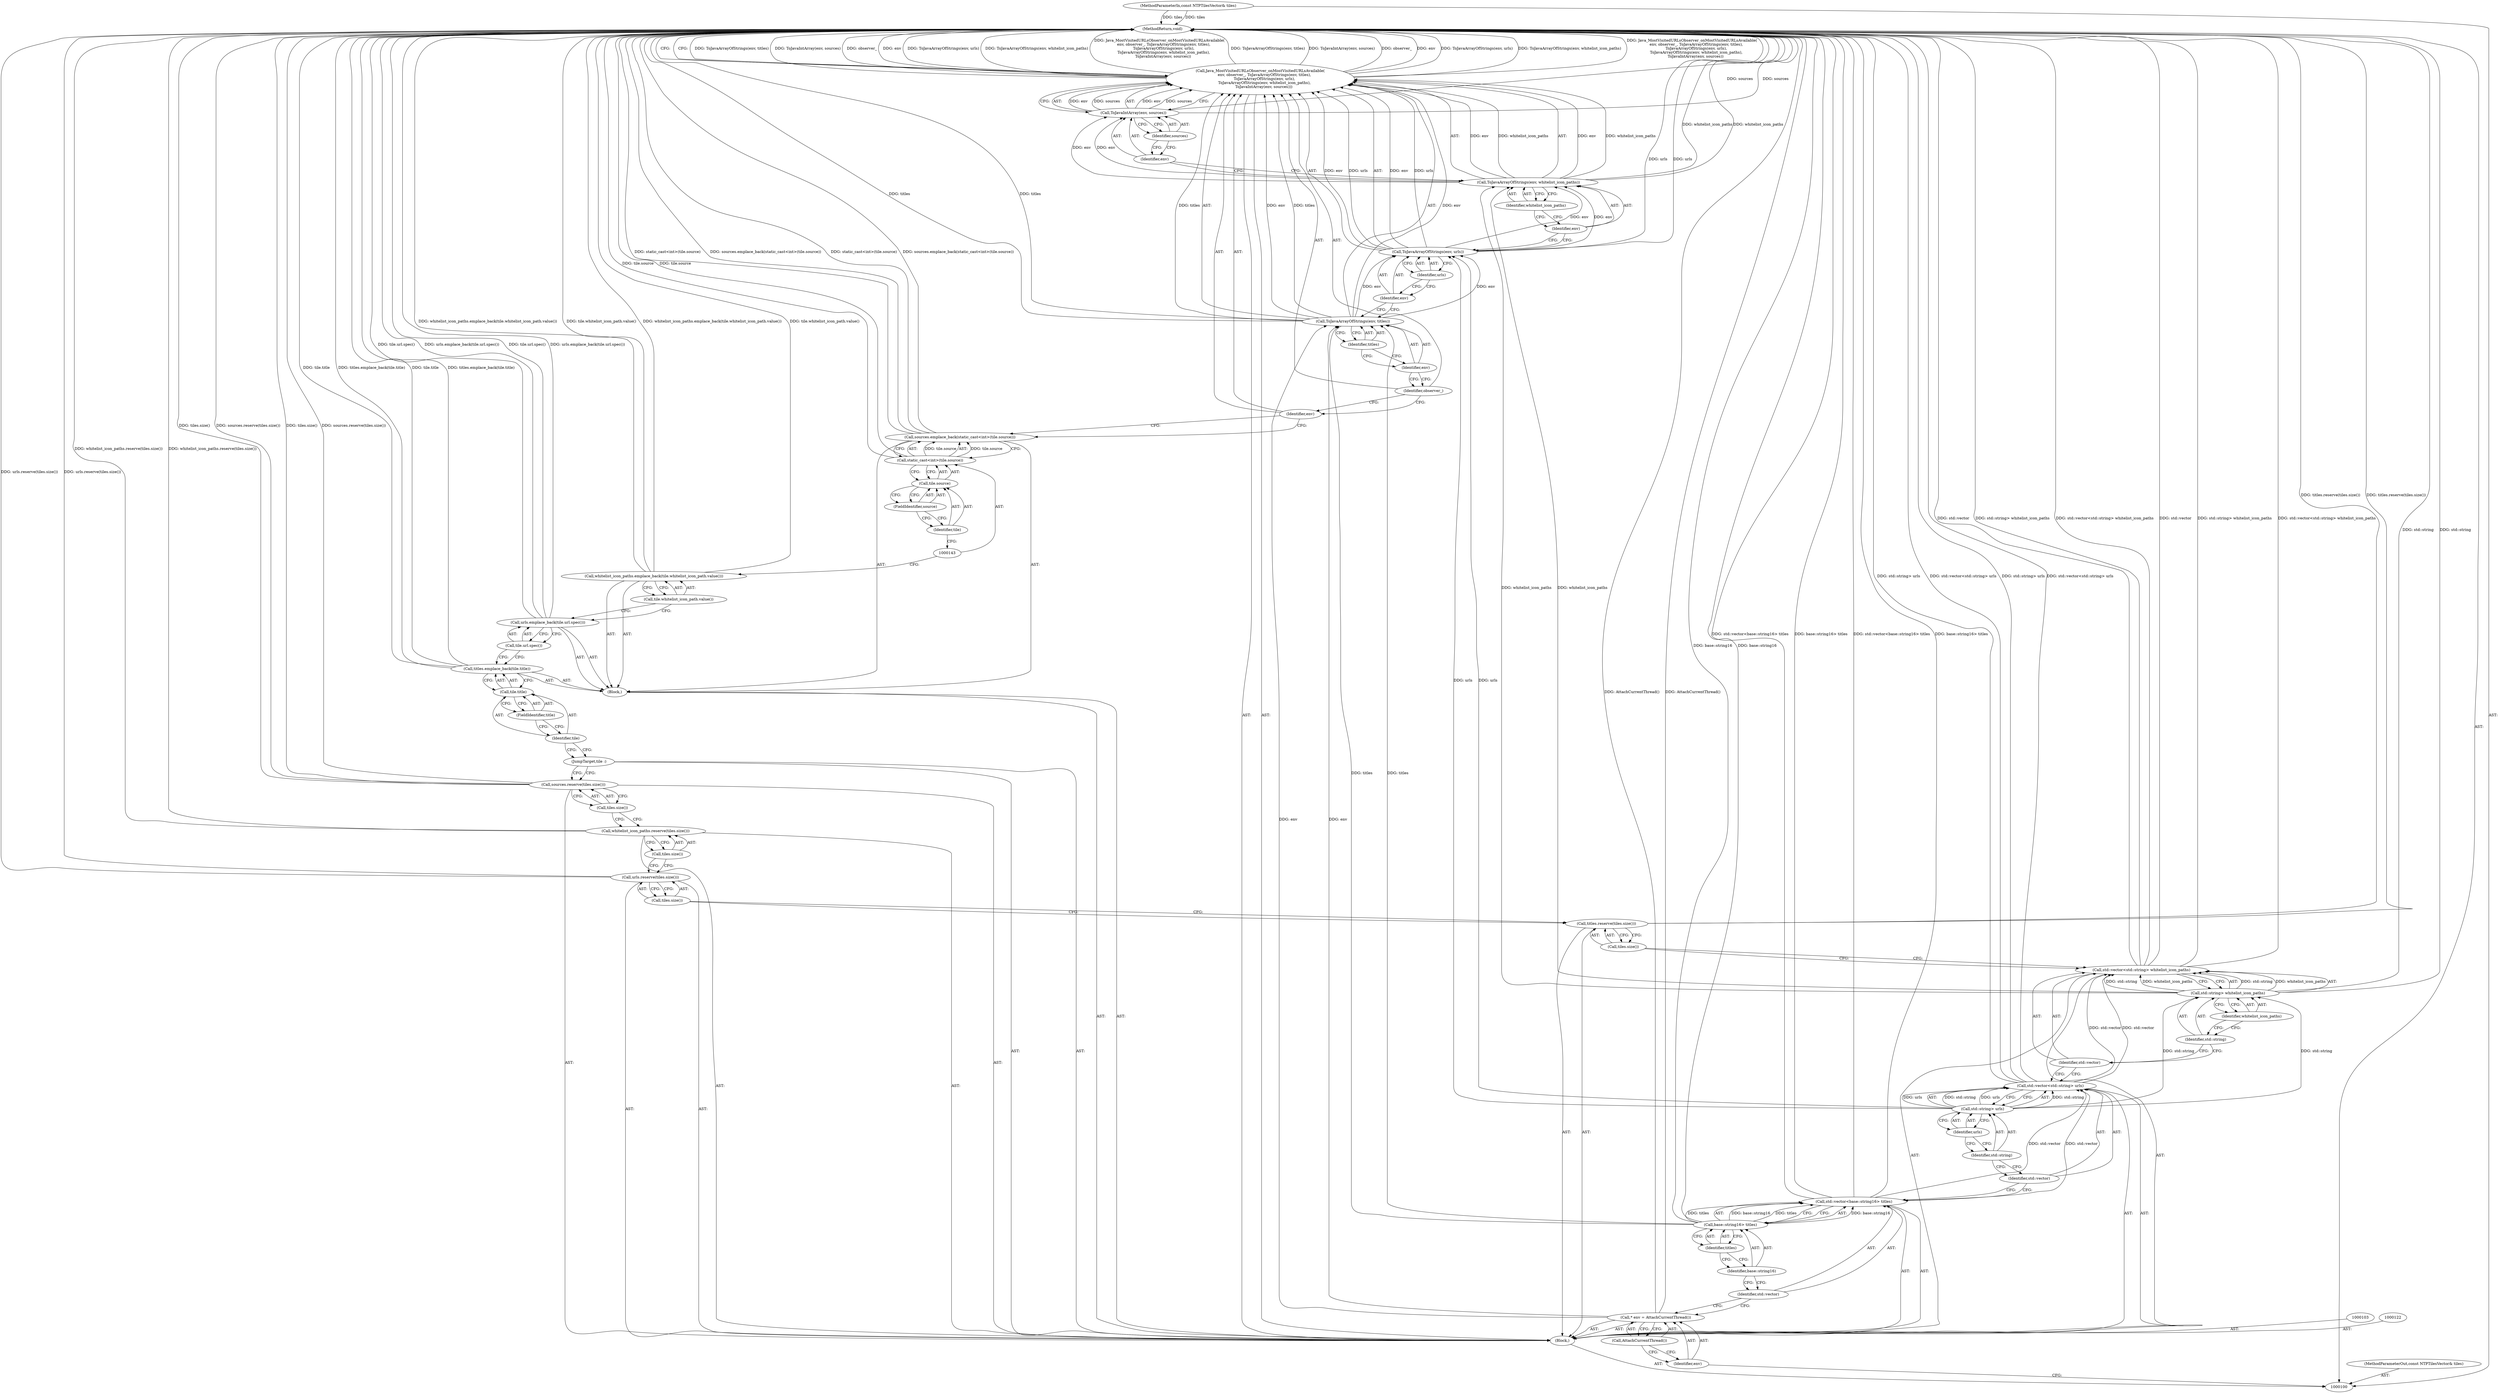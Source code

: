 digraph "1_Chrome_5c6e9372daae557d6857f02888e84363eeff9be9_0" {
"1000162" [label="(MethodReturn,void)"];
"1000126" [label="(Call,tiles.size())"];
"1000125" [label="(Call,urls.reserve(tiles.size()))"];
"1000127" [label="(Call,whitelist_icon_paths.reserve(tiles.size()))"];
"1000128" [label="(Call,tiles.size())"];
"1000130" [label="(Call,tiles.size())"];
"1000129" [label="(Call,sources.reserve(tiles.size()))"];
"1000131" [label="(JumpTarget,tile :)"];
"1000132" [label="(Block,)"];
"1000134" [label="(Call,tile.title)"];
"1000135" [label="(Identifier,tile)"];
"1000136" [label="(FieldIdentifier,title)"];
"1000133" [label="(Call,titles.emplace_back(tile.title))"];
"1000138" [label="(Call,tile.url.spec())"];
"1000137" [label="(Call,urls.emplace_back(tile.url.spec()))"];
"1000140" [label="(Call,tile.whitelist_icon_path.value())"];
"1000139" [label="(Call,whitelist_icon_paths.emplace_back(tile.whitelist_icon_path.value()))"];
"1000142" [label="(Call,static_cast<int>(tile.source))"];
"1000144" [label="(Call,tile.source)"];
"1000145" [label="(Identifier,tile)"];
"1000146" [label="(FieldIdentifier,source)"];
"1000141" [label="(Call,sources.emplace_back(static_cast<int>(tile.source)))"];
"1000147" [label="(Call,Java_MostVisitedURLsObserver_onMostVisitedURLsAvailable(\n       env, observer_, ToJavaArrayOfStrings(env, titles),\n       ToJavaArrayOfStrings(env, urls),\n       ToJavaArrayOfStrings(env, whitelist_icon_paths),\n      ToJavaIntArray(env, sources)))"];
"1000102" [label="(Block,)"];
"1000101" [label="(MethodParameterIn,const NTPTilesVector& tiles)"];
"1000257" [label="(MethodParameterOut,const NTPTilesVector& tiles)"];
"1000149" [label="(Identifier,observer_)"];
"1000150" [label="(Call,ToJavaArrayOfStrings(env, titles))"];
"1000151" [label="(Identifier,env)"];
"1000152" [label="(Identifier,titles)"];
"1000148" [label="(Identifier,env)"];
"1000154" [label="(Identifier,env)"];
"1000155" [label="(Identifier,urls)"];
"1000153" [label="(Call,ToJavaArrayOfStrings(env, urls))"];
"1000157" [label="(Identifier,env)"];
"1000158" [label="(Identifier,whitelist_icon_paths)"];
"1000156" [label="(Call,ToJavaArrayOfStrings(env, whitelist_icon_paths))"];
"1000160" [label="(Identifier,env)"];
"1000161" [label="(Identifier,sources)"];
"1000159" [label="(Call,ToJavaIntArray(env, sources))"];
"1000105" [label="(Identifier,env)"];
"1000106" [label="(Call,AttachCurrentThread())"];
"1000104" [label="(Call,* env = AttachCurrentThread())"];
"1000109" [label="(Call,base::string16> titles)"];
"1000110" [label="(Identifier,base::string16)"];
"1000107" [label="(Call,std::vector<base::string16> titles)"];
"1000108" [label="(Identifier,std::vector)"];
"1000111" [label="(Identifier,titles)"];
"1000114" [label="(Call,std::string> urls)"];
"1000115" [label="(Identifier,std::string)"];
"1000112" [label="(Call,std::vector<std::string> urls)"];
"1000113" [label="(Identifier,std::vector)"];
"1000116" [label="(Identifier,urls)"];
"1000119" [label="(Call,std::string> whitelist_icon_paths)"];
"1000120" [label="(Identifier,std::string)"];
"1000117" [label="(Call,std::vector<std::string> whitelist_icon_paths)"];
"1000118" [label="(Identifier,std::vector)"];
"1000121" [label="(Identifier,whitelist_icon_paths)"];
"1000124" [label="(Call,tiles.size())"];
"1000123" [label="(Call,titles.reserve(tiles.size()))"];
"1000162" -> "1000100"  [label="AST: "];
"1000162" -> "1000147"  [label="CFG: "];
"1000129" -> "1000162"  [label="DDG: tiles.size()"];
"1000129" -> "1000162"  [label="DDG: sources.reserve(tiles.size())"];
"1000141" -> "1000162"  [label="DDG: static_cast<int>(tile.source)"];
"1000141" -> "1000162"  [label="DDG: sources.emplace_back(static_cast<int>(tile.source))"];
"1000125" -> "1000162"  [label="DDG: urls.reserve(tiles.size())"];
"1000107" -> "1000162"  [label="DDG: std::vector<base::string16> titles"];
"1000107" -> "1000162"  [label="DDG: base::string16> titles"];
"1000112" -> "1000162"  [label="DDG: std::string> urls"];
"1000112" -> "1000162"  [label="DDG: std::vector<std::string> urls"];
"1000117" -> "1000162"  [label="DDG: std::vector"];
"1000117" -> "1000162"  [label="DDG: std::string> whitelist_icon_paths"];
"1000117" -> "1000162"  [label="DDG: std::vector<std::string> whitelist_icon_paths"];
"1000147" -> "1000162"  [label="DDG: ToJavaArrayOfStrings(env, titles)"];
"1000147" -> "1000162"  [label="DDG: ToJavaIntArray(env, sources)"];
"1000147" -> "1000162"  [label="DDG: observer_"];
"1000147" -> "1000162"  [label="DDG: env"];
"1000147" -> "1000162"  [label="DDG: ToJavaArrayOfStrings(env, urls)"];
"1000147" -> "1000162"  [label="DDG: ToJavaArrayOfStrings(env, whitelist_icon_paths)"];
"1000147" -> "1000162"  [label="DDG: Java_MostVisitedURLsObserver_onMostVisitedURLsAvailable(\n       env, observer_, ToJavaArrayOfStrings(env, titles),\n       ToJavaArrayOfStrings(env, urls),\n       ToJavaArrayOfStrings(env, whitelist_icon_paths),\n      ToJavaIntArray(env, sources))"];
"1000123" -> "1000162"  [label="DDG: titles.reserve(tiles.size())"];
"1000139" -> "1000162"  [label="DDG: whitelist_icon_paths.emplace_back(tile.whitelist_icon_path.value())"];
"1000139" -> "1000162"  [label="DDG: tile.whitelist_icon_path.value()"];
"1000150" -> "1000162"  [label="DDG: titles"];
"1000153" -> "1000162"  [label="DDG: urls"];
"1000156" -> "1000162"  [label="DDG: whitelist_icon_paths"];
"1000142" -> "1000162"  [label="DDG: tile.source"];
"1000133" -> "1000162"  [label="DDG: tile.title"];
"1000133" -> "1000162"  [label="DDG: titles.emplace_back(tile.title)"];
"1000127" -> "1000162"  [label="DDG: whitelist_icon_paths.reserve(tiles.size())"];
"1000101" -> "1000162"  [label="DDG: tiles"];
"1000109" -> "1000162"  [label="DDG: base::string16"];
"1000119" -> "1000162"  [label="DDG: std::string"];
"1000137" -> "1000162"  [label="DDG: tile.url.spec()"];
"1000137" -> "1000162"  [label="DDG: urls.emplace_back(tile.url.spec())"];
"1000159" -> "1000162"  [label="DDG: sources"];
"1000104" -> "1000162"  [label="DDG: AttachCurrentThread()"];
"1000126" -> "1000125"  [label="AST: "];
"1000126" -> "1000123"  [label="CFG: "];
"1000125" -> "1000126"  [label="CFG: "];
"1000125" -> "1000102"  [label="AST: "];
"1000125" -> "1000126"  [label="CFG: "];
"1000126" -> "1000125"  [label="AST: "];
"1000128" -> "1000125"  [label="CFG: "];
"1000125" -> "1000162"  [label="DDG: urls.reserve(tiles.size())"];
"1000127" -> "1000102"  [label="AST: "];
"1000127" -> "1000128"  [label="CFG: "];
"1000128" -> "1000127"  [label="AST: "];
"1000130" -> "1000127"  [label="CFG: "];
"1000127" -> "1000162"  [label="DDG: whitelist_icon_paths.reserve(tiles.size())"];
"1000128" -> "1000127"  [label="AST: "];
"1000128" -> "1000125"  [label="CFG: "];
"1000127" -> "1000128"  [label="CFG: "];
"1000130" -> "1000129"  [label="AST: "];
"1000130" -> "1000127"  [label="CFG: "];
"1000129" -> "1000130"  [label="CFG: "];
"1000129" -> "1000102"  [label="AST: "];
"1000129" -> "1000130"  [label="CFG: "];
"1000130" -> "1000129"  [label="AST: "];
"1000131" -> "1000129"  [label="CFG: "];
"1000129" -> "1000162"  [label="DDG: tiles.size()"];
"1000129" -> "1000162"  [label="DDG: sources.reserve(tiles.size())"];
"1000131" -> "1000102"  [label="AST: "];
"1000131" -> "1000129"  [label="CFG: "];
"1000135" -> "1000131"  [label="CFG: "];
"1000132" -> "1000102"  [label="AST: "];
"1000133" -> "1000132"  [label="AST: "];
"1000137" -> "1000132"  [label="AST: "];
"1000139" -> "1000132"  [label="AST: "];
"1000141" -> "1000132"  [label="AST: "];
"1000134" -> "1000133"  [label="AST: "];
"1000134" -> "1000136"  [label="CFG: "];
"1000135" -> "1000134"  [label="AST: "];
"1000136" -> "1000134"  [label="AST: "];
"1000133" -> "1000134"  [label="CFG: "];
"1000135" -> "1000134"  [label="AST: "];
"1000135" -> "1000131"  [label="CFG: "];
"1000136" -> "1000135"  [label="CFG: "];
"1000136" -> "1000134"  [label="AST: "];
"1000136" -> "1000135"  [label="CFG: "];
"1000134" -> "1000136"  [label="CFG: "];
"1000133" -> "1000132"  [label="AST: "];
"1000133" -> "1000134"  [label="CFG: "];
"1000134" -> "1000133"  [label="AST: "];
"1000138" -> "1000133"  [label="CFG: "];
"1000133" -> "1000162"  [label="DDG: tile.title"];
"1000133" -> "1000162"  [label="DDG: titles.emplace_back(tile.title)"];
"1000138" -> "1000137"  [label="AST: "];
"1000138" -> "1000133"  [label="CFG: "];
"1000137" -> "1000138"  [label="CFG: "];
"1000137" -> "1000132"  [label="AST: "];
"1000137" -> "1000138"  [label="CFG: "];
"1000138" -> "1000137"  [label="AST: "];
"1000140" -> "1000137"  [label="CFG: "];
"1000137" -> "1000162"  [label="DDG: tile.url.spec()"];
"1000137" -> "1000162"  [label="DDG: urls.emplace_back(tile.url.spec())"];
"1000140" -> "1000139"  [label="AST: "];
"1000140" -> "1000137"  [label="CFG: "];
"1000139" -> "1000140"  [label="CFG: "];
"1000139" -> "1000132"  [label="AST: "];
"1000139" -> "1000140"  [label="CFG: "];
"1000140" -> "1000139"  [label="AST: "];
"1000143" -> "1000139"  [label="CFG: "];
"1000139" -> "1000162"  [label="DDG: whitelist_icon_paths.emplace_back(tile.whitelist_icon_path.value())"];
"1000139" -> "1000162"  [label="DDG: tile.whitelist_icon_path.value()"];
"1000142" -> "1000141"  [label="AST: "];
"1000142" -> "1000144"  [label="CFG: "];
"1000143" -> "1000142"  [label="AST: "];
"1000144" -> "1000142"  [label="AST: "];
"1000141" -> "1000142"  [label="CFG: "];
"1000142" -> "1000162"  [label="DDG: tile.source"];
"1000142" -> "1000141"  [label="DDG: tile.source"];
"1000144" -> "1000142"  [label="AST: "];
"1000144" -> "1000146"  [label="CFG: "];
"1000145" -> "1000144"  [label="AST: "];
"1000146" -> "1000144"  [label="AST: "];
"1000142" -> "1000144"  [label="CFG: "];
"1000145" -> "1000144"  [label="AST: "];
"1000145" -> "1000143"  [label="CFG: "];
"1000146" -> "1000145"  [label="CFG: "];
"1000146" -> "1000144"  [label="AST: "];
"1000146" -> "1000145"  [label="CFG: "];
"1000144" -> "1000146"  [label="CFG: "];
"1000141" -> "1000132"  [label="AST: "];
"1000141" -> "1000142"  [label="CFG: "];
"1000142" -> "1000141"  [label="AST: "];
"1000148" -> "1000141"  [label="CFG: "];
"1000141" -> "1000162"  [label="DDG: static_cast<int>(tile.source)"];
"1000141" -> "1000162"  [label="DDG: sources.emplace_back(static_cast<int>(tile.source))"];
"1000142" -> "1000141"  [label="DDG: tile.source"];
"1000147" -> "1000102"  [label="AST: "];
"1000147" -> "1000159"  [label="CFG: "];
"1000148" -> "1000147"  [label="AST: "];
"1000149" -> "1000147"  [label="AST: "];
"1000150" -> "1000147"  [label="AST: "];
"1000153" -> "1000147"  [label="AST: "];
"1000156" -> "1000147"  [label="AST: "];
"1000159" -> "1000147"  [label="AST: "];
"1000162" -> "1000147"  [label="CFG: "];
"1000147" -> "1000162"  [label="DDG: ToJavaArrayOfStrings(env, titles)"];
"1000147" -> "1000162"  [label="DDG: ToJavaIntArray(env, sources)"];
"1000147" -> "1000162"  [label="DDG: observer_"];
"1000147" -> "1000162"  [label="DDG: env"];
"1000147" -> "1000162"  [label="DDG: ToJavaArrayOfStrings(env, urls)"];
"1000147" -> "1000162"  [label="DDG: ToJavaArrayOfStrings(env, whitelist_icon_paths)"];
"1000147" -> "1000162"  [label="DDG: Java_MostVisitedURLsObserver_onMostVisitedURLsAvailable(\n       env, observer_, ToJavaArrayOfStrings(env, titles),\n       ToJavaArrayOfStrings(env, urls),\n       ToJavaArrayOfStrings(env, whitelist_icon_paths),\n      ToJavaIntArray(env, sources))"];
"1000159" -> "1000147"  [label="DDG: env"];
"1000159" -> "1000147"  [label="DDG: sources"];
"1000150" -> "1000147"  [label="DDG: env"];
"1000150" -> "1000147"  [label="DDG: titles"];
"1000153" -> "1000147"  [label="DDG: env"];
"1000153" -> "1000147"  [label="DDG: urls"];
"1000156" -> "1000147"  [label="DDG: env"];
"1000156" -> "1000147"  [label="DDG: whitelist_icon_paths"];
"1000102" -> "1000100"  [label="AST: "];
"1000103" -> "1000102"  [label="AST: "];
"1000104" -> "1000102"  [label="AST: "];
"1000107" -> "1000102"  [label="AST: "];
"1000112" -> "1000102"  [label="AST: "];
"1000117" -> "1000102"  [label="AST: "];
"1000122" -> "1000102"  [label="AST: "];
"1000123" -> "1000102"  [label="AST: "];
"1000125" -> "1000102"  [label="AST: "];
"1000127" -> "1000102"  [label="AST: "];
"1000129" -> "1000102"  [label="AST: "];
"1000131" -> "1000102"  [label="AST: "];
"1000132" -> "1000102"  [label="AST: "];
"1000147" -> "1000102"  [label="AST: "];
"1000101" -> "1000100"  [label="AST: "];
"1000101" -> "1000162"  [label="DDG: tiles"];
"1000257" -> "1000100"  [label="AST: "];
"1000149" -> "1000147"  [label="AST: "];
"1000149" -> "1000148"  [label="CFG: "];
"1000151" -> "1000149"  [label="CFG: "];
"1000150" -> "1000147"  [label="AST: "];
"1000150" -> "1000152"  [label="CFG: "];
"1000151" -> "1000150"  [label="AST: "];
"1000152" -> "1000150"  [label="AST: "];
"1000154" -> "1000150"  [label="CFG: "];
"1000150" -> "1000162"  [label="DDG: titles"];
"1000150" -> "1000147"  [label="DDG: env"];
"1000150" -> "1000147"  [label="DDG: titles"];
"1000104" -> "1000150"  [label="DDG: env"];
"1000109" -> "1000150"  [label="DDG: titles"];
"1000150" -> "1000153"  [label="DDG: env"];
"1000151" -> "1000150"  [label="AST: "];
"1000151" -> "1000149"  [label="CFG: "];
"1000152" -> "1000151"  [label="CFG: "];
"1000152" -> "1000150"  [label="AST: "];
"1000152" -> "1000151"  [label="CFG: "];
"1000150" -> "1000152"  [label="CFG: "];
"1000148" -> "1000147"  [label="AST: "];
"1000148" -> "1000141"  [label="CFG: "];
"1000149" -> "1000148"  [label="CFG: "];
"1000154" -> "1000153"  [label="AST: "];
"1000154" -> "1000150"  [label="CFG: "];
"1000155" -> "1000154"  [label="CFG: "];
"1000155" -> "1000153"  [label="AST: "];
"1000155" -> "1000154"  [label="CFG: "];
"1000153" -> "1000155"  [label="CFG: "];
"1000153" -> "1000147"  [label="AST: "];
"1000153" -> "1000155"  [label="CFG: "];
"1000154" -> "1000153"  [label="AST: "];
"1000155" -> "1000153"  [label="AST: "];
"1000157" -> "1000153"  [label="CFG: "];
"1000153" -> "1000162"  [label="DDG: urls"];
"1000153" -> "1000147"  [label="DDG: env"];
"1000153" -> "1000147"  [label="DDG: urls"];
"1000150" -> "1000153"  [label="DDG: env"];
"1000114" -> "1000153"  [label="DDG: urls"];
"1000153" -> "1000156"  [label="DDG: env"];
"1000157" -> "1000156"  [label="AST: "];
"1000157" -> "1000153"  [label="CFG: "];
"1000158" -> "1000157"  [label="CFG: "];
"1000158" -> "1000156"  [label="AST: "];
"1000158" -> "1000157"  [label="CFG: "];
"1000156" -> "1000158"  [label="CFG: "];
"1000156" -> "1000147"  [label="AST: "];
"1000156" -> "1000158"  [label="CFG: "];
"1000157" -> "1000156"  [label="AST: "];
"1000158" -> "1000156"  [label="AST: "];
"1000160" -> "1000156"  [label="CFG: "];
"1000156" -> "1000162"  [label="DDG: whitelist_icon_paths"];
"1000156" -> "1000147"  [label="DDG: env"];
"1000156" -> "1000147"  [label="DDG: whitelist_icon_paths"];
"1000153" -> "1000156"  [label="DDG: env"];
"1000119" -> "1000156"  [label="DDG: whitelist_icon_paths"];
"1000156" -> "1000159"  [label="DDG: env"];
"1000160" -> "1000159"  [label="AST: "];
"1000160" -> "1000156"  [label="CFG: "];
"1000161" -> "1000160"  [label="CFG: "];
"1000161" -> "1000159"  [label="AST: "];
"1000161" -> "1000160"  [label="CFG: "];
"1000159" -> "1000161"  [label="CFG: "];
"1000159" -> "1000147"  [label="AST: "];
"1000159" -> "1000161"  [label="CFG: "];
"1000160" -> "1000159"  [label="AST: "];
"1000161" -> "1000159"  [label="AST: "];
"1000147" -> "1000159"  [label="CFG: "];
"1000159" -> "1000162"  [label="DDG: sources"];
"1000159" -> "1000147"  [label="DDG: env"];
"1000159" -> "1000147"  [label="DDG: sources"];
"1000156" -> "1000159"  [label="DDG: env"];
"1000105" -> "1000104"  [label="AST: "];
"1000105" -> "1000100"  [label="CFG: "];
"1000106" -> "1000105"  [label="CFG: "];
"1000106" -> "1000104"  [label="AST: "];
"1000106" -> "1000105"  [label="CFG: "];
"1000104" -> "1000106"  [label="CFG: "];
"1000104" -> "1000102"  [label="AST: "];
"1000104" -> "1000106"  [label="CFG: "];
"1000105" -> "1000104"  [label="AST: "];
"1000106" -> "1000104"  [label="AST: "];
"1000108" -> "1000104"  [label="CFG: "];
"1000104" -> "1000162"  [label="DDG: AttachCurrentThread()"];
"1000104" -> "1000150"  [label="DDG: env"];
"1000109" -> "1000107"  [label="AST: "];
"1000109" -> "1000111"  [label="CFG: "];
"1000110" -> "1000109"  [label="AST: "];
"1000111" -> "1000109"  [label="AST: "];
"1000107" -> "1000109"  [label="CFG: "];
"1000109" -> "1000162"  [label="DDG: base::string16"];
"1000109" -> "1000107"  [label="DDG: base::string16"];
"1000109" -> "1000107"  [label="DDG: titles"];
"1000109" -> "1000150"  [label="DDG: titles"];
"1000110" -> "1000109"  [label="AST: "];
"1000110" -> "1000108"  [label="CFG: "];
"1000111" -> "1000110"  [label="CFG: "];
"1000107" -> "1000102"  [label="AST: "];
"1000107" -> "1000109"  [label="CFG: "];
"1000108" -> "1000107"  [label="AST: "];
"1000109" -> "1000107"  [label="AST: "];
"1000113" -> "1000107"  [label="CFG: "];
"1000107" -> "1000162"  [label="DDG: std::vector<base::string16> titles"];
"1000107" -> "1000162"  [label="DDG: base::string16> titles"];
"1000109" -> "1000107"  [label="DDG: base::string16"];
"1000109" -> "1000107"  [label="DDG: titles"];
"1000107" -> "1000112"  [label="DDG: std::vector"];
"1000108" -> "1000107"  [label="AST: "];
"1000108" -> "1000104"  [label="CFG: "];
"1000110" -> "1000108"  [label="CFG: "];
"1000111" -> "1000109"  [label="AST: "];
"1000111" -> "1000110"  [label="CFG: "];
"1000109" -> "1000111"  [label="CFG: "];
"1000114" -> "1000112"  [label="AST: "];
"1000114" -> "1000116"  [label="CFG: "];
"1000115" -> "1000114"  [label="AST: "];
"1000116" -> "1000114"  [label="AST: "];
"1000112" -> "1000114"  [label="CFG: "];
"1000114" -> "1000112"  [label="DDG: std::string"];
"1000114" -> "1000112"  [label="DDG: urls"];
"1000114" -> "1000119"  [label="DDG: std::string"];
"1000114" -> "1000153"  [label="DDG: urls"];
"1000115" -> "1000114"  [label="AST: "];
"1000115" -> "1000113"  [label="CFG: "];
"1000116" -> "1000115"  [label="CFG: "];
"1000112" -> "1000102"  [label="AST: "];
"1000112" -> "1000114"  [label="CFG: "];
"1000113" -> "1000112"  [label="AST: "];
"1000114" -> "1000112"  [label="AST: "];
"1000118" -> "1000112"  [label="CFG: "];
"1000112" -> "1000162"  [label="DDG: std::string> urls"];
"1000112" -> "1000162"  [label="DDG: std::vector<std::string> urls"];
"1000107" -> "1000112"  [label="DDG: std::vector"];
"1000114" -> "1000112"  [label="DDG: std::string"];
"1000114" -> "1000112"  [label="DDG: urls"];
"1000112" -> "1000117"  [label="DDG: std::vector"];
"1000113" -> "1000112"  [label="AST: "];
"1000113" -> "1000107"  [label="CFG: "];
"1000115" -> "1000113"  [label="CFG: "];
"1000116" -> "1000114"  [label="AST: "];
"1000116" -> "1000115"  [label="CFG: "];
"1000114" -> "1000116"  [label="CFG: "];
"1000119" -> "1000117"  [label="AST: "];
"1000119" -> "1000121"  [label="CFG: "];
"1000120" -> "1000119"  [label="AST: "];
"1000121" -> "1000119"  [label="AST: "];
"1000117" -> "1000119"  [label="CFG: "];
"1000119" -> "1000162"  [label="DDG: std::string"];
"1000119" -> "1000117"  [label="DDG: std::string"];
"1000119" -> "1000117"  [label="DDG: whitelist_icon_paths"];
"1000114" -> "1000119"  [label="DDG: std::string"];
"1000119" -> "1000156"  [label="DDG: whitelist_icon_paths"];
"1000120" -> "1000119"  [label="AST: "];
"1000120" -> "1000118"  [label="CFG: "];
"1000121" -> "1000120"  [label="CFG: "];
"1000117" -> "1000102"  [label="AST: "];
"1000117" -> "1000119"  [label="CFG: "];
"1000118" -> "1000117"  [label="AST: "];
"1000119" -> "1000117"  [label="AST: "];
"1000124" -> "1000117"  [label="CFG: "];
"1000117" -> "1000162"  [label="DDG: std::vector"];
"1000117" -> "1000162"  [label="DDG: std::string> whitelist_icon_paths"];
"1000117" -> "1000162"  [label="DDG: std::vector<std::string> whitelist_icon_paths"];
"1000112" -> "1000117"  [label="DDG: std::vector"];
"1000119" -> "1000117"  [label="DDG: std::string"];
"1000119" -> "1000117"  [label="DDG: whitelist_icon_paths"];
"1000118" -> "1000117"  [label="AST: "];
"1000118" -> "1000112"  [label="CFG: "];
"1000120" -> "1000118"  [label="CFG: "];
"1000121" -> "1000119"  [label="AST: "];
"1000121" -> "1000120"  [label="CFG: "];
"1000119" -> "1000121"  [label="CFG: "];
"1000124" -> "1000123"  [label="AST: "];
"1000124" -> "1000117"  [label="CFG: "];
"1000123" -> "1000124"  [label="CFG: "];
"1000123" -> "1000102"  [label="AST: "];
"1000123" -> "1000124"  [label="CFG: "];
"1000124" -> "1000123"  [label="AST: "];
"1000126" -> "1000123"  [label="CFG: "];
"1000123" -> "1000162"  [label="DDG: titles.reserve(tiles.size())"];
}
